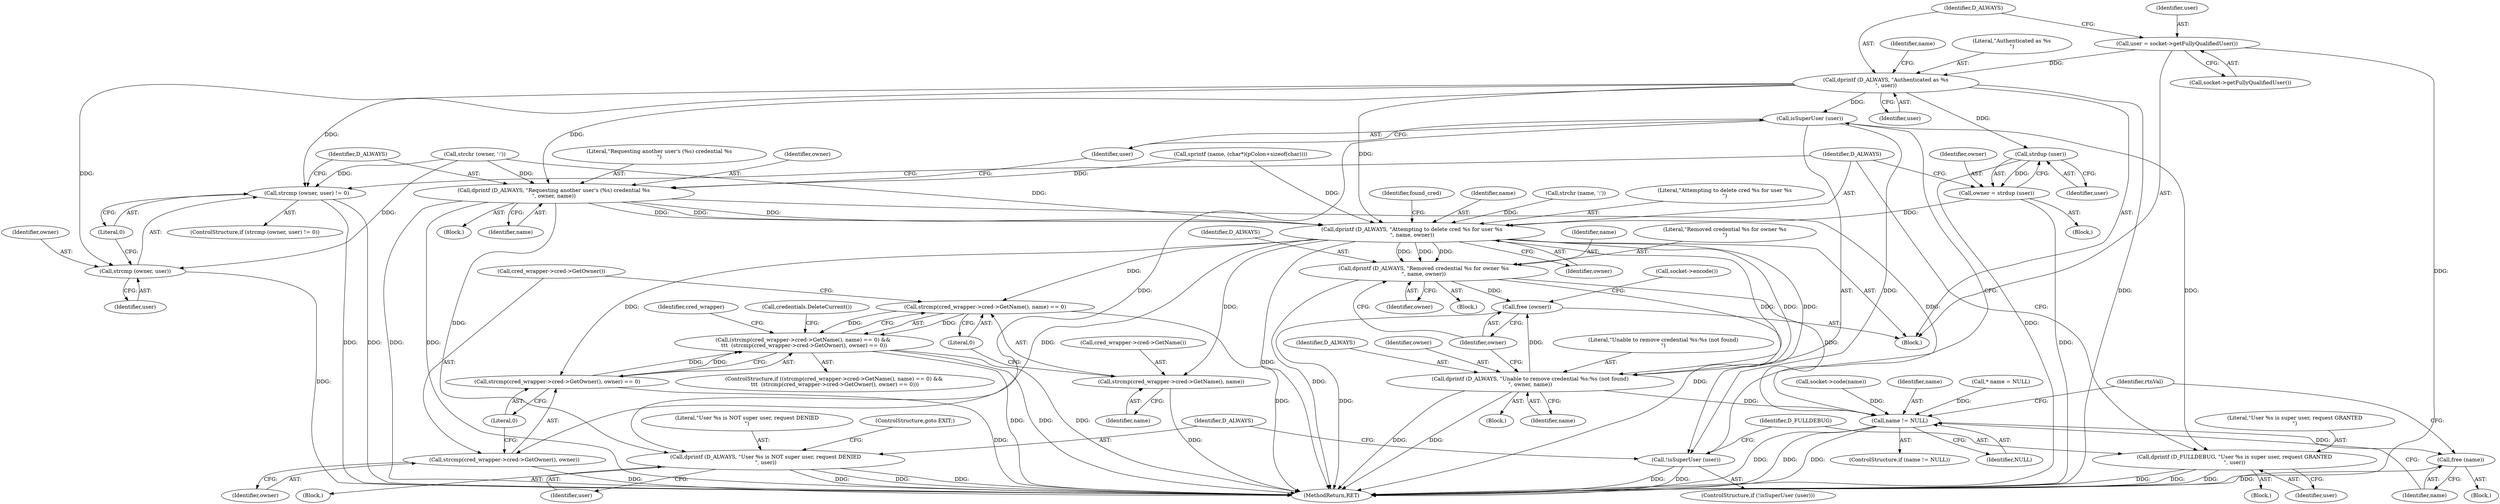 digraph "0_htcondor_5e5571d1a431eb3c61977b6dd6ec90186ef79867_0@API" {
"1000160" [label="(Call,user = socket->getFullyQualifiedUser())"];
"1000163" [label="(Call,dprintf (D_ALWAYS, \"Authenticated as %s\n\", user))"];
"1000195" [label="(Call,strcmp (owner, user) != 0)"];
"1000196" [label="(Call,strcmp (owner, user))"];
"1000201" [label="(Call,dprintf (D_ALWAYS, \"Requesting another user's (%s) credential %s\n\", owner, name))"];
"1000211" [label="(Call,dprintf (D_ALWAYS, \"User %s is NOT super user, request DENIED\n\", user))"];
"1000228" [label="(Call,dprintf (D_ALWAYS, \"Attempting to delete cred %s for user %s\n\", name, owner))"];
"1000248" [label="(Call,strcmp(cred_wrapper->cred->GetName(), name) == 0)"];
"1000247" [label="(Call,(strcmp(cred_wrapper->cred->GetName(), name) == 0) && \n\t\t\t  (strcmp(cred_wrapper->cred->GetOwner(), owner) == 0))"];
"1000249" [label="(Call,strcmp(cred_wrapper->cred->GetName(), name))"];
"1000253" [label="(Call,strcmp(cred_wrapper->cred->GetOwner(), owner) == 0)"];
"1000254" [label="(Call,strcmp(cred_wrapper->cred->GetOwner(), owner))"];
"1000278" [label="(Call,dprintf (D_ALWAYS, \"Removed credential %s for owner %s\n\", name, owner))"];
"1000290" [label="(Call,free (owner))"];
"1000306" [label="(Call,name != NULL)"];
"1000310" [label="(Call,free (name))"];
"1000285" [label="(Call,dprintf (D_ALWAYS, \"Unable to remove credential %s:%s (not found)\n\", owner, name))"];
"1000208" [label="(Call,isSuperUser (user))"];
"1000207" [label="(Call,!isSuperUser (user))"];
"1000218" [label="(Call,dprintf (D_FULLDEBUG, \"User %s is super user, request GRANTED\n\", user))"];
"1000226" [label="(Call,strdup (user))"];
"1000224" [label="(Call,owner = strdup (user))"];
"1000246" [label="(ControlStructure,if ((strcmp(cred_wrapper->cred->GetName(), name) == 0) && \n\t\t\t  (strcmp(cred_wrapper->cred->GetOwner(), owner) == 0)))"];
"1000281" [label="(Identifier,name)"];
"1000249" [label="(Call,strcmp(cred_wrapper->cred->GetName(), name))"];
"1000195" [label="(Call,strcmp (owner, user) != 0)"];
"1000228" [label="(Call,dprintf (D_ALWAYS, \"Attempting to delete cred %s for user %s\n\", name, owner))"];
"1000282" [label="(Identifier,owner)"];
"1000314" [label="(MethodReturn,RET)"];
"1000153" [label="(Call,socket->code(name))"];
"1000251" [label="(Identifier,name)"];
"1000266" [label="(Block,)"];
"1000257" [label="(Literal,0)"];
"1000239" [label="(Identifier,cred_wrapper)"];
"1000169" [label="(Identifier,name)"];
"1000280" [label="(Literal,\"Removed credential %s for owner %s\n\")"];
"1000198" [label="(Identifier,user)"];
"1000212" [label="(Identifier,D_ALWAYS)"];
"1000217" [label="(Block,)"];
"1000166" [label="(Identifier,user)"];
"1000213" [label="(Literal,\"User %s is NOT super user, request DENIED\n\")"];
"1000194" [label="(ControlStructure,if (strcmp (owner, user) != 0))"];
"1000210" [label="(Block,)"];
"1000226" [label="(Call,strdup (user))"];
"1000259" [label="(Call,credentials.DeleteCurrent())"];
"1000162" [label="(Call,socket->getFullyQualifiedUser())"];
"1000163" [label="(Call,dprintf (D_ALWAYS, \"Authenticated as %s\n\", user))"];
"1000203" [label="(Literal,\"Requesting another user's (%s) credential %s\n\")"];
"1000284" [label="(Block,)"];
"1000219" [label="(Identifier,D_FULLDEBUG)"];
"1000232" [label="(Identifier,owner)"];
"1000209" [label="(Identifier,user)"];
"1000229" [label="(Identifier,D_ALWAYS)"];
"1000252" [label="(Literal,0)"];
"1000220" [label="(Literal,\"User %s is super user, request GRANTED\n\")"];
"1000305" [label="(ControlStructure,if (name != NULL))"];
"1000207" [label="(Call,!isSuperUser (user))"];
"1000199" [label="(Literal,0)"];
"1000214" [label="(Identifier,user)"];
"1000204" [label="(Identifier,owner)"];
"1000285" [label="(Call,dprintf (D_ALWAYS, \"Unable to remove credential %s:%s (not found)\n\", owner, name))"];
"1000234" [label="(Identifier,found_cred)"];
"1000255" [label="(Call,cred_wrapper->cred->GetOwner())"];
"1000256" [label="(Identifier,owner)"];
"1000279" [label="(Identifier,D_ALWAYS)"];
"1000250" [label="(Call,cred_wrapper->cred->GetName())"];
"1000253" [label="(Call,strcmp(cred_wrapper->cred->GetOwner(), owner) == 0)"];
"1000308" [label="(Identifier,NULL)"];
"1000223" [label="(Block,)"];
"1000206" [label="(ControlStructure,if (!isSuperUser (user)))"];
"1000164" [label="(Identifier,D_ALWAYS)"];
"1000254" [label="(Call,strcmp(cred_wrapper->cred->GetOwner(), owner))"];
"1000311" [label="(Identifier,name)"];
"1000310" [label="(Call,free (name))"];
"1000165" [label="(Literal,\"Authenticated as %s\n\")"];
"1000107" [label="(Block,)"];
"1000309" [label="(Block,)"];
"1000202" [label="(Identifier,D_ALWAYS)"];
"1000197" [label="(Identifier,owner)"];
"1000211" [label="(Call,dprintf (D_ALWAYS, \"User %s is NOT super user, request DENIED\n\", user))"];
"1000287" [label="(Literal,\"Unable to remove credential %s:%s (not found)\n\")"];
"1000196" [label="(Call,strcmp (owner, user))"];
"1000225" [label="(Identifier,owner)"];
"1000231" [label="(Identifier,name)"];
"1000248" [label="(Call,strcmp(cred_wrapper->cred->GetName(), name) == 0)"];
"1000307" [label="(Identifier,name)"];
"1000289" [label="(Identifier,name)"];
"1000286" [label="(Identifier,D_ALWAYS)"];
"1000291" [label="(Identifier,owner)"];
"1000109" [label="(Call,* name = NULL)"];
"1000200" [label="(Block,)"];
"1000168" [label="(Call,strchr (name, ':'))"];
"1000227" [label="(Identifier,user)"];
"1000186" [label="(Call,sprintf (name, (char*)(pColon+sizeof(char))))"];
"1000161" [label="(Identifier,user)"];
"1000160" [label="(Call,user = socket->getFullyQualifiedUser())"];
"1000290" [label="(Call,free (owner))"];
"1000230" [label="(Literal,\"Attempting to delete cred %s for user %s\n\")"];
"1000221" [label="(Identifier,user)"];
"1000313" [label="(Identifier,rtnVal)"];
"1000292" [label="(Call,socket->encode())"];
"1000201" [label="(Call,dprintf (D_ALWAYS, \"Requesting another user's (%s) credential %s\n\", owner, name))"];
"1000306" [label="(Call,name != NULL)"];
"1000247" [label="(Call,(strcmp(cred_wrapper->cred->GetName(), name) == 0) && \n\t\t\t  (strcmp(cred_wrapper->cred->GetOwner(), owner) == 0))"];
"1000224" [label="(Call,owner = strdup (user))"];
"1000288" [label="(Identifier,owner)"];
"1000278" [label="(Call,dprintf (D_ALWAYS, \"Removed credential %s for owner %s\n\", name, owner))"];
"1000208" [label="(Call,isSuperUser (user))"];
"1000218" [label="(Call,dprintf (D_FULLDEBUG, \"User %s is super user, request GRANTED\n\", user))"];
"1000179" [label="(Call,strchr (owner, ':'))"];
"1000205" [label="(Identifier,name)"];
"1000215" [label="(ControlStructure,goto EXIT;)"];
"1000160" -> "1000107"  [label="AST: "];
"1000160" -> "1000162"  [label="CFG: "];
"1000161" -> "1000160"  [label="AST: "];
"1000162" -> "1000160"  [label="AST: "];
"1000164" -> "1000160"  [label="CFG: "];
"1000160" -> "1000314"  [label="DDG: "];
"1000160" -> "1000163"  [label="DDG: "];
"1000163" -> "1000107"  [label="AST: "];
"1000163" -> "1000166"  [label="CFG: "];
"1000164" -> "1000163"  [label="AST: "];
"1000165" -> "1000163"  [label="AST: "];
"1000166" -> "1000163"  [label="AST: "];
"1000169" -> "1000163"  [label="CFG: "];
"1000163" -> "1000314"  [label="DDG: "];
"1000163" -> "1000195"  [label="DDG: "];
"1000163" -> "1000196"  [label="DDG: "];
"1000163" -> "1000201"  [label="DDG: "];
"1000163" -> "1000208"  [label="DDG: "];
"1000163" -> "1000226"  [label="DDG: "];
"1000163" -> "1000228"  [label="DDG: "];
"1000195" -> "1000194"  [label="AST: "];
"1000195" -> "1000199"  [label="CFG: "];
"1000196" -> "1000195"  [label="AST: "];
"1000199" -> "1000195"  [label="AST: "];
"1000202" -> "1000195"  [label="CFG: "];
"1000229" -> "1000195"  [label="CFG: "];
"1000195" -> "1000314"  [label="DDG: "];
"1000195" -> "1000314"  [label="DDG: "];
"1000179" -> "1000195"  [label="DDG: "];
"1000196" -> "1000198"  [label="CFG: "];
"1000197" -> "1000196"  [label="AST: "];
"1000198" -> "1000196"  [label="AST: "];
"1000199" -> "1000196"  [label="CFG: "];
"1000196" -> "1000314"  [label="DDG: "];
"1000179" -> "1000196"  [label="DDG: "];
"1000201" -> "1000200"  [label="AST: "];
"1000201" -> "1000205"  [label="CFG: "];
"1000202" -> "1000201"  [label="AST: "];
"1000203" -> "1000201"  [label="AST: "];
"1000204" -> "1000201"  [label="AST: "];
"1000205" -> "1000201"  [label="AST: "];
"1000209" -> "1000201"  [label="CFG: "];
"1000201" -> "1000314"  [label="DDG: "];
"1000201" -> "1000314"  [label="DDG: "];
"1000179" -> "1000201"  [label="DDG: "];
"1000186" -> "1000201"  [label="DDG: "];
"1000201" -> "1000211"  [label="DDG: "];
"1000201" -> "1000228"  [label="DDG: "];
"1000201" -> "1000228"  [label="DDG: "];
"1000201" -> "1000228"  [label="DDG: "];
"1000201" -> "1000306"  [label="DDG: "];
"1000211" -> "1000210"  [label="AST: "];
"1000211" -> "1000214"  [label="CFG: "];
"1000212" -> "1000211"  [label="AST: "];
"1000213" -> "1000211"  [label="AST: "];
"1000214" -> "1000211"  [label="AST: "];
"1000215" -> "1000211"  [label="CFG: "];
"1000211" -> "1000314"  [label="DDG: "];
"1000211" -> "1000314"  [label="DDG: "];
"1000211" -> "1000314"  [label="DDG: "];
"1000208" -> "1000211"  [label="DDG: "];
"1000228" -> "1000107"  [label="AST: "];
"1000228" -> "1000232"  [label="CFG: "];
"1000229" -> "1000228"  [label="AST: "];
"1000230" -> "1000228"  [label="AST: "];
"1000231" -> "1000228"  [label="AST: "];
"1000232" -> "1000228"  [label="AST: "];
"1000234" -> "1000228"  [label="CFG: "];
"1000228" -> "1000314"  [label="DDG: "];
"1000186" -> "1000228"  [label="DDG: "];
"1000168" -> "1000228"  [label="DDG: "];
"1000224" -> "1000228"  [label="DDG: "];
"1000179" -> "1000228"  [label="DDG: "];
"1000228" -> "1000248"  [label="DDG: "];
"1000228" -> "1000249"  [label="DDG: "];
"1000228" -> "1000253"  [label="DDG: "];
"1000228" -> "1000254"  [label="DDG: "];
"1000228" -> "1000278"  [label="DDG: "];
"1000228" -> "1000278"  [label="DDG: "];
"1000228" -> "1000278"  [label="DDG: "];
"1000228" -> "1000285"  [label="DDG: "];
"1000228" -> "1000285"  [label="DDG: "];
"1000228" -> "1000285"  [label="DDG: "];
"1000248" -> "1000247"  [label="AST: "];
"1000248" -> "1000252"  [label="CFG: "];
"1000249" -> "1000248"  [label="AST: "];
"1000252" -> "1000248"  [label="AST: "];
"1000255" -> "1000248"  [label="CFG: "];
"1000247" -> "1000248"  [label="CFG: "];
"1000248" -> "1000314"  [label="DDG: "];
"1000248" -> "1000247"  [label="DDG: "];
"1000248" -> "1000247"  [label="DDG: "];
"1000247" -> "1000246"  [label="AST: "];
"1000247" -> "1000253"  [label="CFG: "];
"1000253" -> "1000247"  [label="AST: "];
"1000239" -> "1000247"  [label="CFG: "];
"1000259" -> "1000247"  [label="CFG: "];
"1000247" -> "1000314"  [label="DDG: "];
"1000247" -> "1000314"  [label="DDG: "];
"1000247" -> "1000314"  [label="DDG: "];
"1000253" -> "1000247"  [label="DDG: "];
"1000253" -> "1000247"  [label="DDG: "];
"1000249" -> "1000251"  [label="CFG: "];
"1000250" -> "1000249"  [label="AST: "];
"1000251" -> "1000249"  [label="AST: "];
"1000252" -> "1000249"  [label="CFG: "];
"1000249" -> "1000314"  [label="DDG: "];
"1000253" -> "1000257"  [label="CFG: "];
"1000254" -> "1000253"  [label="AST: "];
"1000257" -> "1000253"  [label="AST: "];
"1000253" -> "1000314"  [label="DDG: "];
"1000254" -> "1000256"  [label="CFG: "];
"1000255" -> "1000254"  [label="AST: "];
"1000256" -> "1000254"  [label="AST: "];
"1000257" -> "1000254"  [label="CFG: "];
"1000254" -> "1000314"  [label="DDG: "];
"1000278" -> "1000266"  [label="AST: "];
"1000278" -> "1000282"  [label="CFG: "];
"1000279" -> "1000278"  [label="AST: "];
"1000280" -> "1000278"  [label="AST: "];
"1000281" -> "1000278"  [label="AST: "];
"1000282" -> "1000278"  [label="AST: "];
"1000291" -> "1000278"  [label="CFG: "];
"1000278" -> "1000314"  [label="DDG: "];
"1000278" -> "1000314"  [label="DDG: "];
"1000278" -> "1000290"  [label="DDG: "];
"1000278" -> "1000306"  [label="DDG: "];
"1000290" -> "1000107"  [label="AST: "];
"1000290" -> "1000291"  [label="CFG: "];
"1000291" -> "1000290"  [label="AST: "];
"1000292" -> "1000290"  [label="CFG: "];
"1000290" -> "1000314"  [label="DDG: "];
"1000285" -> "1000290"  [label="DDG: "];
"1000306" -> "1000305"  [label="AST: "];
"1000306" -> "1000308"  [label="CFG: "];
"1000307" -> "1000306"  [label="AST: "];
"1000308" -> "1000306"  [label="AST: "];
"1000311" -> "1000306"  [label="CFG: "];
"1000313" -> "1000306"  [label="CFG: "];
"1000306" -> "1000314"  [label="DDG: "];
"1000306" -> "1000314"  [label="DDG: "];
"1000306" -> "1000314"  [label="DDG: "];
"1000285" -> "1000306"  [label="DDG: "];
"1000153" -> "1000306"  [label="DDG: "];
"1000109" -> "1000306"  [label="DDG: "];
"1000306" -> "1000310"  [label="DDG: "];
"1000310" -> "1000309"  [label="AST: "];
"1000310" -> "1000311"  [label="CFG: "];
"1000311" -> "1000310"  [label="AST: "];
"1000313" -> "1000310"  [label="CFG: "];
"1000310" -> "1000314"  [label="DDG: "];
"1000285" -> "1000284"  [label="AST: "];
"1000285" -> "1000289"  [label="CFG: "];
"1000286" -> "1000285"  [label="AST: "];
"1000287" -> "1000285"  [label="AST: "];
"1000288" -> "1000285"  [label="AST: "];
"1000289" -> "1000285"  [label="AST: "];
"1000291" -> "1000285"  [label="CFG: "];
"1000285" -> "1000314"  [label="DDG: "];
"1000285" -> "1000314"  [label="DDG: "];
"1000208" -> "1000207"  [label="AST: "];
"1000208" -> "1000209"  [label="CFG: "];
"1000209" -> "1000208"  [label="AST: "];
"1000207" -> "1000208"  [label="CFG: "];
"1000208" -> "1000207"  [label="DDG: "];
"1000208" -> "1000218"  [label="DDG: "];
"1000207" -> "1000206"  [label="AST: "];
"1000212" -> "1000207"  [label="CFG: "];
"1000219" -> "1000207"  [label="CFG: "];
"1000207" -> "1000314"  [label="DDG: "];
"1000207" -> "1000314"  [label="DDG: "];
"1000218" -> "1000217"  [label="AST: "];
"1000218" -> "1000221"  [label="CFG: "];
"1000219" -> "1000218"  [label="AST: "];
"1000220" -> "1000218"  [label="AST: "];
"1000221" -> "1000218"  [label="AST: "];
"1000229" -> "1000218"  [label="CFG: "];
"1000218" -> "1000314"  [label="DDG: "];
"1000218" -> "1000314"  [label="DDG: "];
"1000218" -> "1000314"  [label="DDG: "];
"1000226" -> "1000224"  [label="AST: "];
"1000226" -> "1000227"  [label="CFG: "];
"1000227" -> "1000226"  [label="AST: "];
"1000224" -> "1000226"  [label="CFG: "];
"1000226" -> "1000314"  [label="DDG: "];
"1000226" -> "1000224"  [label="DDG: "];
"1000224" -> "1000223"  [label="AST: "];
"1000225" -> "1000224"  [label="AST: "];
"1000229" -> "1000224"  [label="CFG: "];
"1000224" -> "1000314"  [label="DDG: "];
}

